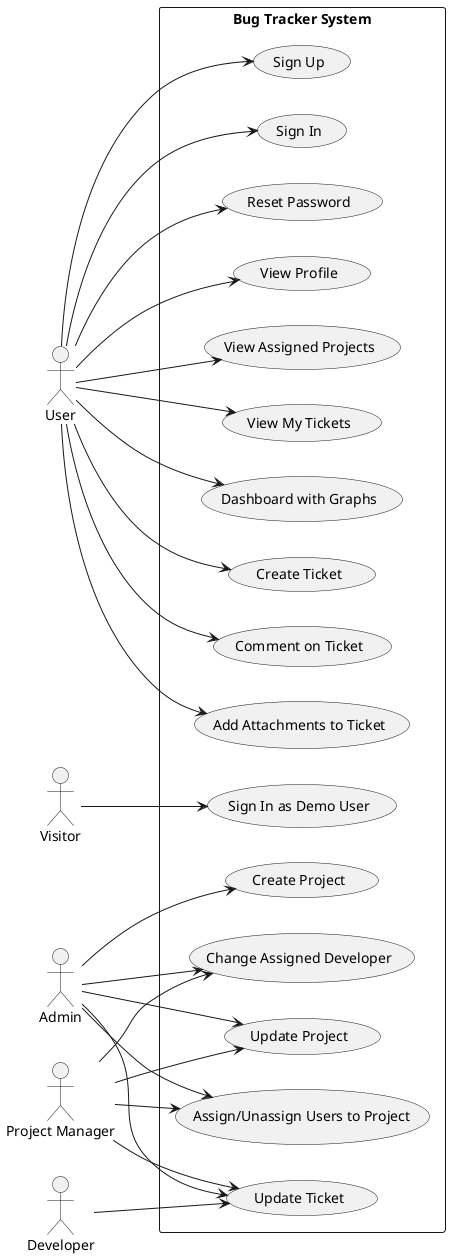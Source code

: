 @startuml
left to right direction
actor User
actor Visitor
actor Admin
actor "Project Manager" as PM
actor Developer

rectangle "Bug Tracker System" {
  
  (Sign Up) as UC1
  (Sign In) as UC2
  (Reset Password) as UC3
  (Sign In as Demo User) as UC4
  (View Profile) as UC5
  (View Assigned Projects) as UC6
  (View My Tickets) as UC7
  (Dashboard with Graphs) as UC8
  
  (Create Project) as UC9
  (Update Project) as UC10
  (Assign/Unassign Users to Project) as UC11

  (Create Ticket) as UC12
  (Update Ticket) as UC13
  (Change Assigned Developer) as UC14
  (Comment on Ticket) as UC15
  (Add Attachments to Ticket) as UC16
}

' General user actions
User --> UC1
User --> UC2
User --> UC3
Visitor --> UC4
User --> UC5
User --> UC6
User --> UC7
User --> UC8

' Project management
Admin --> UC9
Admin --> UC10
PM --> UC10
Admin --> UC11
PM --> UC11

' Ticket management
User --> UC12
User --> UC15
User --> UC16

Developer --> UC13
Admin --> UC13
PM --> UC13

Admin --> UC14
PM --> UC14

@enduml
